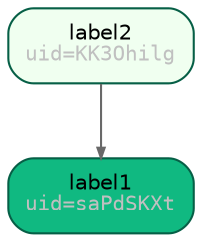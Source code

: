 digraph saPdSKXt {
	node [color="#065f46" fillcolor=honeydew fontname=Helvetica fontsize=10 shape=box style="rounded,filled"]
	edge [arrowsize=0.5]
	saPdSKXt [label=" <label1<BR/><FONT COLOR=\"GREY\" POINT-SIZE=\"10\" FACE=\"Monospace\">uid=saPdSKXt</FONT>>" fillcolor="#10b981"]
	KK3Ohilg [label=<label2<BR/><FONT COLOR="GREY" POINT-SIZE="10" FACE="Monospace">uid=KK3Ohilg</FONT>>]
	saPdSKXt [label=<label1<BR/><FONT COLOR="GREY" POINT-SIZE="10" FACE="Monospace">uid=saPdSKXt</FONT>>]
	KK3Ohilg -> saPdSKXt [color=dimgrey]
}
